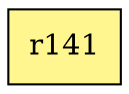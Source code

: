 digraph G {
rankdir=BT;ranksep="2.0";
"r141" [shape=record,fillcolor=khaki1,style=filled,label="{r141}"];
}